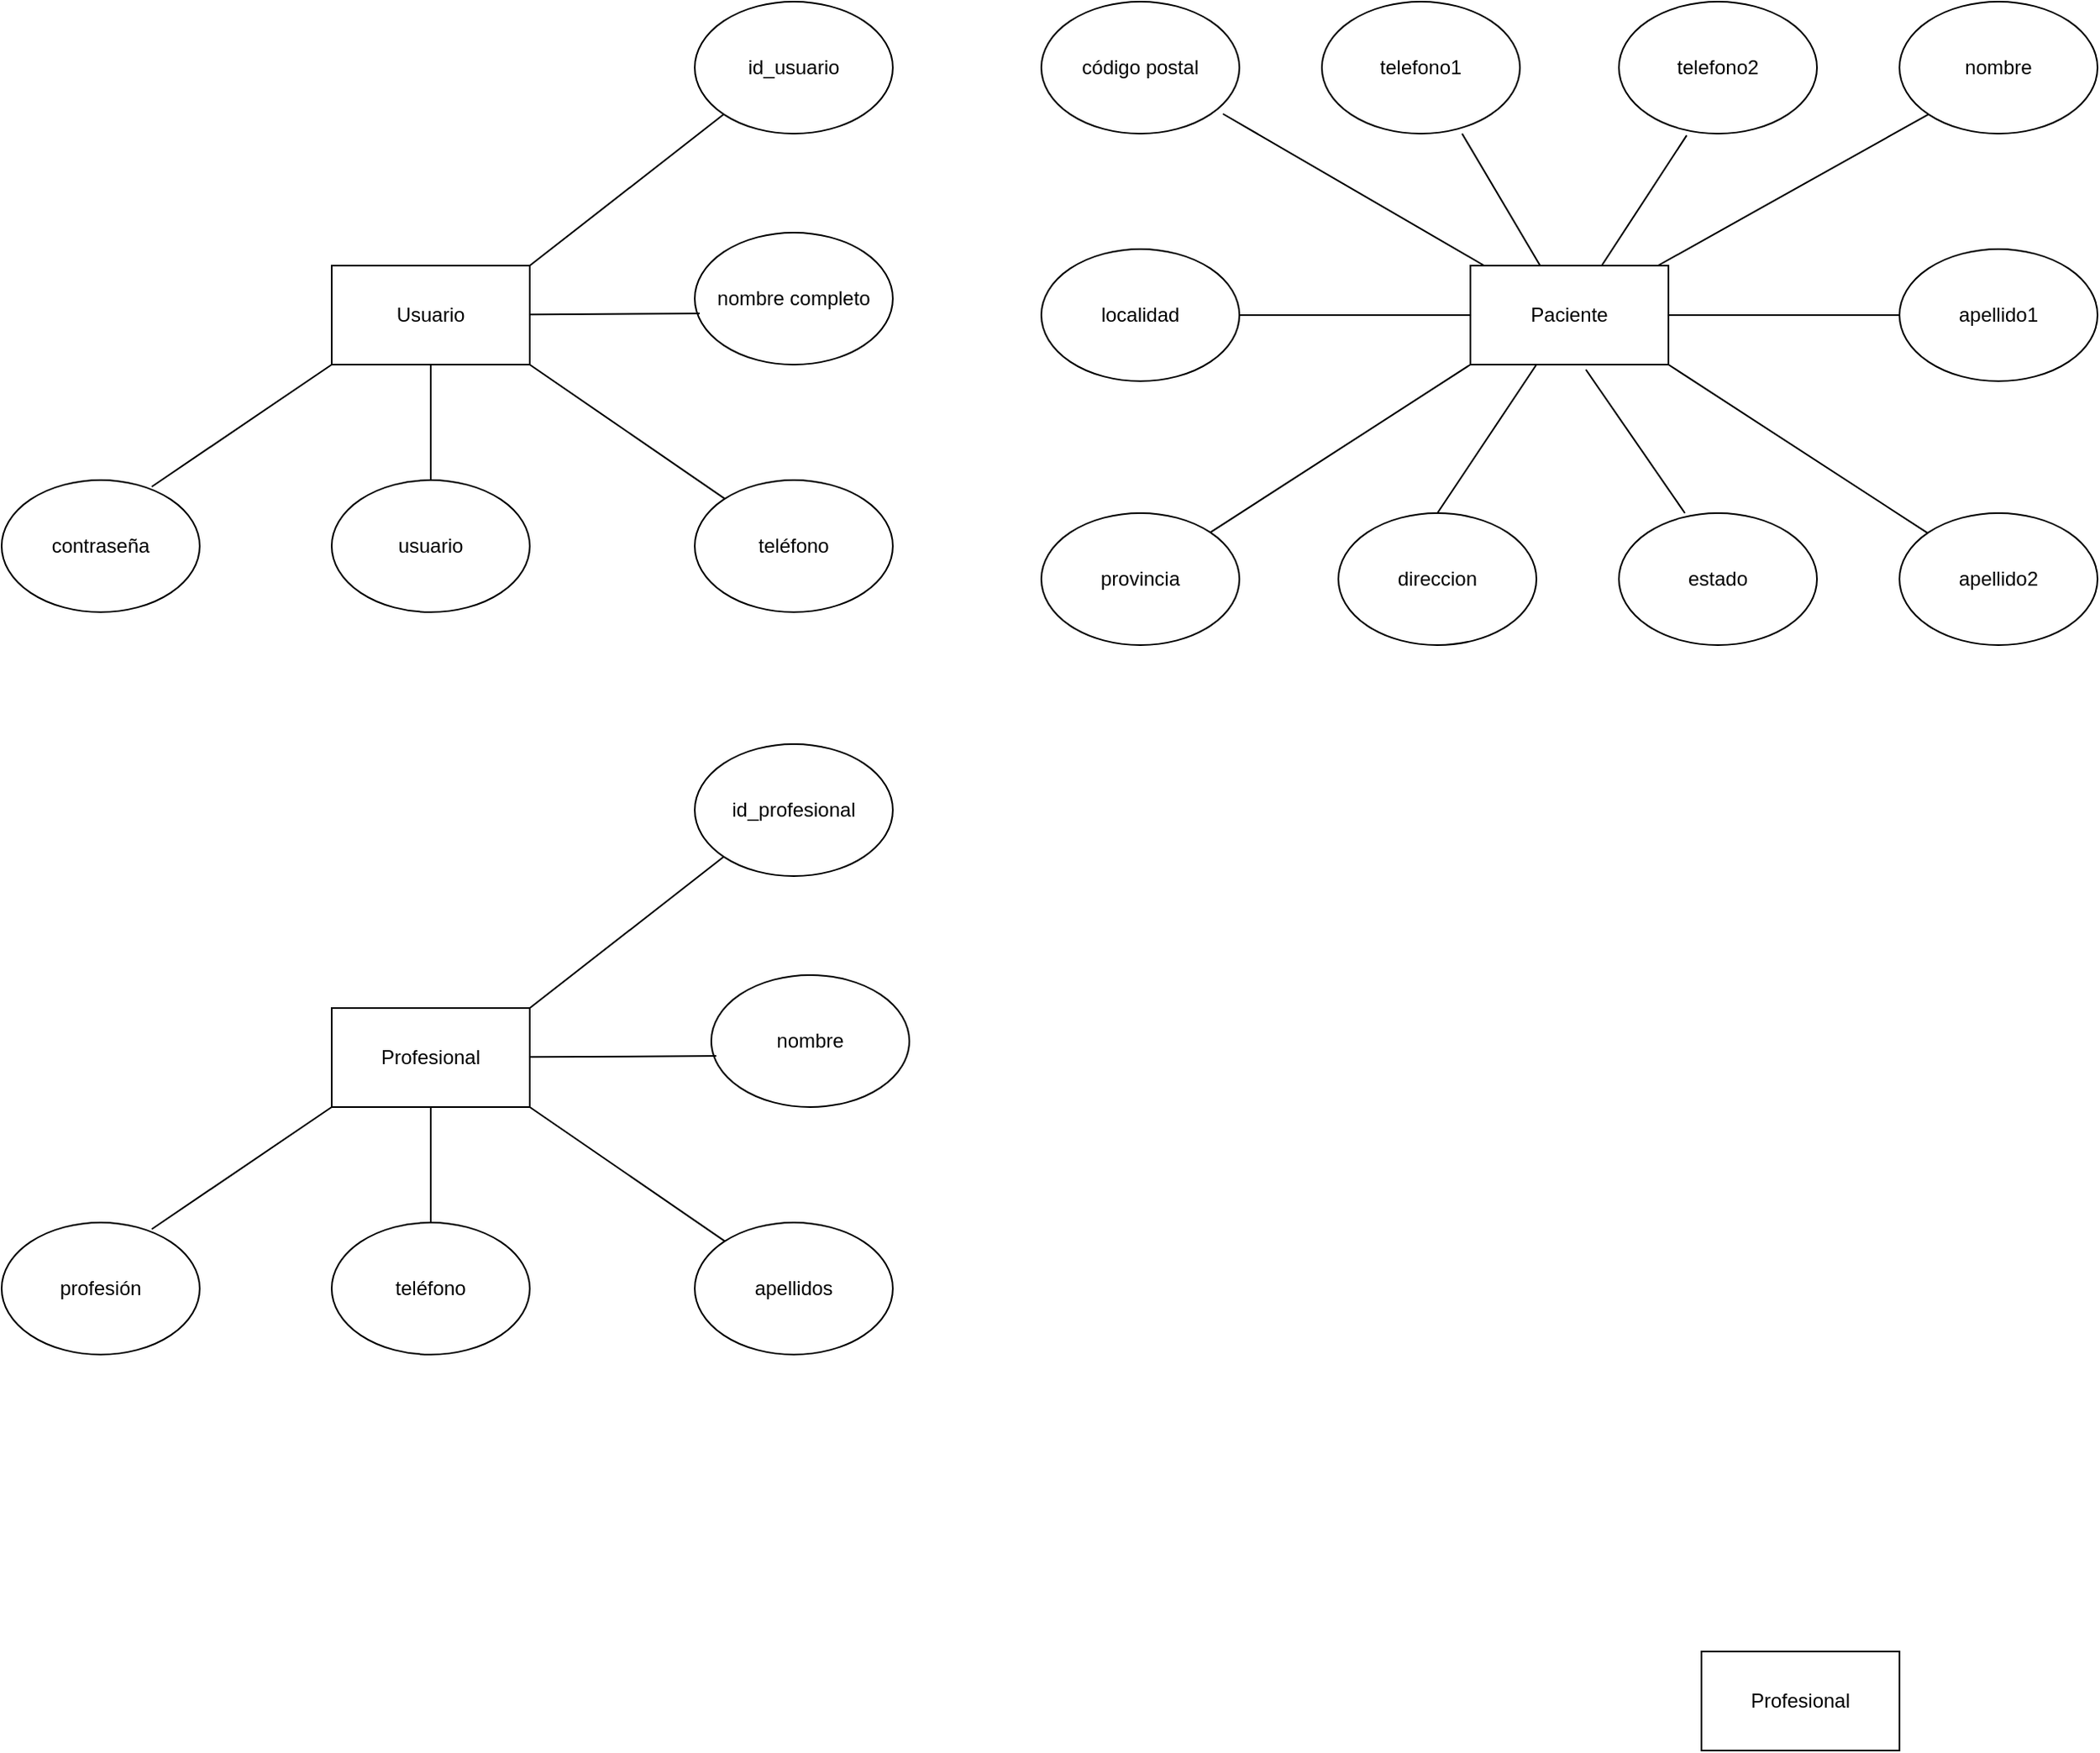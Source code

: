 <mxfile version="20.5.1" type="device"><diagram id="R2lEEEUBdFMjLlhIrx00" name="Page-1"><mxGraphModel dx="2272" dy="715" grid="1" gridSize="10" guides="1" tooltips="1" connect="1" arrows="1" fold="1" page="1" pageScale="1" pageWidth="850" pageHeight="1100" math="0" shadow="0" extFonts="Permanent Marker^https://fonts.googleapis.com/css?family=Permanent+Marker"><root><mxCell id="0"/><mxCell id="1" parent="0"/><mxCell id="h9nKZceH9bBTL7RA7xY2-1" value="&lt;div&gt;Usuario&lt;/div&gt;" style="rounded=0;whiteSpace=wrap;html=1;" vertex="1" parent="1"><mxGeometry x="-610" y="190" width="120" height="60" as="geometry"/></mxCell><mxCell id="h9nKZceH9bBTL7RA7xY2-3" value="&lt;div&gt;Paciente&lt;/div&gt;" style="rounded=0;whiteSpace=wrap;html=1;" vertex="1" parent="1"><mxGeometry x="80" y="190" width="120" height="60" as="geometry"/></mxCell><mxCell id="h9nKZceH9bBTL7RA7xY2-4" value="&lt;div&gt;Profesional&lt;/div&gt;" style="rounded=0;whiteSpace=wrap;html=1;" vertex="1" parent="1"><mxGeometry x="220" y="1030" width="120" height="60" as="geometry"/></mxCell><mxCell id="h9nKZceH9bBTL7RA7xY2-5" value="&lt;div&gt;id_usuario&lt;/div&gt;" style="ellipse;whiteSpace=wrap;html=1;" vertex="1" parent="1"><mxGeometry x="-390" y="30" width="120" height="80" as="geometry"/></mxCell><mxCell id="h9nKZceH9bBTL7RA7xY2-6" value="nombre completo" style="ellipse;whiteSpace=wrap;html=1;" vertex="1" parent="1"><mxGeometry x="-390" y="170" width="120" height="80" as="geometry"/></mxCell><mxCell id="h9nKZceH9bBTL7RA7xY2-7" value="&lt;div&gt;teléfono&lt;/div&gt;" style="ellipse;whiteSpace=wrap;html=1;" vertex="1" parent="1"><mxGeometry x="-390" y="320" width="120" height="80" as="geometry"/></mxCell><mxCell id="h9nKZceH9bBTL7RA7xY2-8" value="&lt;div&gt;usuario&lt;/div&gt;" style="ellipse;whiteSpace=wrap;html=1;" vertex="1" parent="1"><mxGeometry x="-610" y="320" width="120" height="80" as="geometry"/></mxCell><mxCell id="h9nKZceH9bBTL7RA7xY2-9" value="contraseña" style="ellipse;whiteSpace=wrap;html=1;" vertex="1" parent="1"><mxGeometry x="-810" y="320" width="120" height="80" as="geometry"/></mxCell><mxCell id="h9nKZceH9bBTL7RA7xY2-10" value="" style="endArrow=none;html=1;rounded=0;entryX=0;entryY=1;entryDx=0;entryDy=0;exitX=0.758;exitY=0.05;exitDx=0;exitDy=0;exitPerimeter=0;" edge="1" parent="1" source="h9nKZceH9bBTL7RA7xY2-9" target="h9nKZceH9bBTL7RA7xY2-1"><mxGeometry width="50" height="50" relative="1" as="geometry"><mxPoint x="-710" y="360" as="sourcePoint"/><mxPoint x="-660" y="310" as="targetPoint"/></mxGeometry></mxCell><mxCell id="h9nKZceH9bBTL7RA7xY2-11" value="" style="endArrow=none;html=1;rounded=0;entryX=0.5;entryY=1;entryDx=0;entryDy=0;exitX=0.5;exitY=0;exitDx=0;exitDy=0;" edge="1" parent="1" source="h9nKZceH9bBTL7RA7xY2-8" target="h9nKZceH9bBTL7RA7xY2-1"><mxGeometry width="50" height="50" relative="1" as="geometry"><mxPoint x="-340" y="440" as="sourcePoint"/><mxPoint x="-290" y="390" as="targetPoint"/></mxGeometry></mxCell><mxCell id="h9nKZceH9bBTL7RA7xY2-12" value="" style="endArrow=none;html=1;rounded=0;entryX=1;entryY=1;entryDx=0;entryDy=0;" edge="1" parent="1" source="h9nKZceH9bBTL7RA7xY2-7" target="h9nKZceH9bBTL7RA7xY2-1"><mxGeometry width="50" height="50" relative="1" as="geometry"><mxPoint x="-340" y="440" as="sourcePoint"/><mxPoint x="-290" y="390" as="targetPoint"/></mxGeometry></mxCell><mxCell id="h9nKZceH9bBTL7RA7xY2-13" value="" style="endArrow=none;html=1;rounded=0;entryX=0.025;entryY=0.613;entryDx=0;entryDy=0;entryPerimeter=0;" edge="1" parent="1" source="h9nKZceH9bBTL7RA7xY2-1" target="h9nKZceH9bBTL7RA7xY2-6"><mxGeometry width="50" height="50" relative="1" as="geometry"><mxPoint x="-340" y="440" as="sourcePoint"/><mxPoint x="-290" y="390" as="targetPoint"/></mxGeometry></mxCell><mxCell id="h9nKZceH9bBTL7RA7xY2-14" value="" style="endArrow=none;html=1;rounded=0;entryX=0;entryY=1;entryDx=0;entryDy=0;exitX=1;exitY=0;exitDx=0;exitDy=0;" edge="1" parent="1" source="h9nKZceH9bBTL7RA7xY2-1" target="h9nKZceH9bBTL7RA7xY2-5"><mxGeometry width="50" height="50" relative="1" as="geometry"><mxPoint x="-340" y="440" as="sourcePoint"/><mxPoint x="-290" y="390" as="targetPoint"/></mxGeometry></mxCell><mxCell id="h9nKZceH9bBTL7RA7xY2-17" value="&lt;div&gt;nombre&lt;/div&gt;" style="ellipse;whiteSpace=wrap;html=1;" vertex="1" parent="1"><mxGeometry x="340" y="30" width="120" height="80" as="geometry"/></mxCell><mxCell id="h9nKZceH9bBTL7RA7xY2-18" value="apellido1" style="ellipse;whiteSpace=wrap;html=1;" vertex="1" parent="1"><mxGeometry x="340" y="180" width="120" height="80" as="geometry"/></mxCell><mxCell id="h9nKZceH9bBTL7RA7xY2-19" value="&lt;div&gt;apellido2&lt;/div&gt;" style="ellipse;whiteSpace=wrap;html=1;" vertex="1" parent="1"><mxGeometry x="340" y="340" width="120" height="80" as="geometry"/></mxCell><mxCell id="h9nKZceH9bBTL7RA7xY2-20" value="direccion" style="ellipse;whiteSpace=wrap;html=1;" vertex="1" parent="1"><mxGeometry y="340" width="120" height="80" as="geometry"/></mxCell><mxCell id="h9nKZceH9bBTL7RA7xY2-21" value="provincia" style="ellipse;whiteSpace=wrap;html=1;" vertex="1" parent="1"><mxGeometry x="-180" y="340" width="120" height="80" as="geometry"/></mxCell><mxCell id="h9nKZceH9bBTL7RA7xY2-22" value="&lt;div&gt;localidad&lt;/div&gt;" style="ellipse;whiteSpace=wrap;html=1;" vertex="1" parent="1"><mxGeometry x="-180" y="180" width="120" height="80" as="geometry"/></mxCell><mxCell id="h9nKZceH9bBTL7RA7xY2-23" value="código postal" style="ellipse;whiteSpace=wrap;html=1;" vertex="1" parent="1"><mxGeometry x="-180" y="30" width="120" height="80" as="geometry"/></mxCell><mxCell id="h9nKZceH9bBTL7RA7xY2-24" value="telefono1" style="ellipse;whiteSpace=wrap;html=1;" vertex="1" parent="1"><mxGeometry x="-10" y="30" width="120" height="80" as="geometry"/></mxCell><mxCell id="h9nKZceH9bBTL7RA7xY2-25" value="&lt;div&gt;telefono2&lt;/div&gt;" style="ellipse;whiteSpace=wrap;html=1;" vertex="1" parent="1"><mxGeometry x="170" y="30" width="120" height="80" as="geometry"/></mxCell><mxCell id="h9nKZceH9bBTL7RA7xY2-26" value="" style="endArrow=none;html=1;rounded=0;entryX=0;entryY=0.5;entryDx=0;entryDy=0;exitX=1;exitY=0.5;exitDx=0;exitDy=0;" edge="1" parent="1" source="h9nKZceH9bBTL7RA7xY2-3" target="h9nKZceH9bBTL7RA7xY2-18"><mxGeometry width="50" height="50" relative="1" as="geometry"><mxPoint x="300" y="220" as="sourcePoint"/><mxPoint x="350" y="170" as="targetPoint"/></mxGeometry></mxCell><mxCell id="h9nKZceH9bBTL7RA7xY2-27" value="" style="endArrow=none;html=1;rounded=0;entryX=0;entryY=1;entryDx=0;entryDy=0;" edge="1" parent="1" source="h9nKZceH9bBTL7RA7xY2-3" target="h9nKZceH9bBTL7RA7xY2-17"><mxGeometry width="50" height="50" relative="1" as="geometry"><mxPoint x="300" y="220" as="sourcePoint"/><mxPoint x="350" y="170" as="targetPoint"/></mxGeometry></mxCell><mxCell id="h9nKZceH9bBTL7RA7xY2-28" value="" style="endArrow=none;html=1;rounded=0;entryX=0.342;entryY=1.013;entryDx=0;entryDy=0;entryPerimeter=0;" edge="1" parent="1" source="h9nKZceH9bBTL7RA7xY2-3" target="h9nKZceH9bBTL7RA7xY2-25"><mxGeometry width="50" height="50" relative="1" as="geometry"><mxPoint x="300" y="220" as="sourcePoint"/><mxPoint x="350" y="170" as="targetPoint"/></mxGeometry></mxCell><mxCell id="h9nKZceH9bBTL7RA7xY2-29" value="" style="endArrow=none;html=1;rounded=0;entryX=0.708;entryY=1;entryDx=0;entryDy=0;entryPerimeter=0;" edge="1" parent="1" source="h9nKZceH9bBTL7RA7xY2-3" target="h9nKZceH9bBTL7RA7xY2-24"><mxGeometry width="50" height="50" relative="1" as="geometry"><mxPoint x="300" y="220" as="sourcePoint"/><mxPoint x="350" y="170" as="targetPoint"/></mxGeometry></mxCell><mxCell id="h9nKZceH9bBTL7RA7xY2-30" value="" style="endArrow=none;html=1;rounded=0;entryX=0.917;entryY=0.85;entryDx=0;entryDy=0;entryPerimeter=0;" edge="1" parent="1" source="h9nKZceH9bBTL7RA7xY2-3" target="h9nKZceH9bBTL7RA7xY2-23"><mxGeometry width="50" height="50" relative="1" as="geometry"><mxPoint x="300" y="220" as="sourcePoint"/><mxPoint x="350" y="170" as="targetPoint"/></mxGeometry></mxCell><mxCell id="h9nKZceH9bBTL7RA7xY2-31" value="" style="endArrow=none;html=1;rounded=0;" edge="1" parent="1" target="h9nKZceH9bBTL7RA7xY2-22"><mxGeometry width="50" height="50" relative="1" as="geometry"><mxPoint x="80" y="220" as="sourcePoint"/><mxPoint x="350" y="170" as="targetPoint"/></mxGeometry></mxCell><mxCell id="h9nKZceH9bBTL7RA7xY2-32" value="" style="endArrow=none;html=1;rounded=0;entryX=0;entryY=1;entryDx=0;entryDy=0;exitX=1;exitY=0;exitDx=0;exitDy=0;" edge="1" parent="1" source="h9nKZceH9bBTL7RA7xY2-21" target="h9nKZceH9bBTL7RA7xY2-3"><mxGeometry width="50" height="50" relative="1" as="geometry"><mxPoint x="-80" y="360" as="sourcePoint"/><mxPoint x="350" y="170" as="targetPoint"/></mxGeometry></mxCell><mxCell id="h9nKZceH9bBTL7RA7xY2-33" value="" style="endArrow=none;html=1;rounded=0;entryX=0.5;entryY=0;entryDx=0;entryDy=0;" edge="1" parent="1" source="h9nKZceH9bBTL7RA7xY2-3" target="h9nKZceH9bBTL7RA7xY2-20"><mxGeometry width="50" height="50" relative="1" as="geometry"><mxPoint x="300" y="220" as="sourcePoint"/><mxPoint x="350" y="170" as="targetPoint"/></mxGeometry></mxCell><mxCell id="h9nKZceH9bBTL7RA7xY2-34" value="" style="endArrow=none;html=1;rounded=0;exitX=1;exitY=1;exitDx=0;exitDy=0;" edge="1" parent="1" source="h9nKZceH9bBTL7RA7xY2-3" target="h9nKZceH9bBTL7RA7xY2-19"><mxGeometry width="50" height="50" relative="1" as="geometry"><mxPoint x="300" y="220" as="sourcePoint"/><mxPoint x="350" y="170" as="targetPoint"/></mxGeometry></mxCell><mxCell id="h9nKZceH9bBTL7RA7xY2-35" value="estado" style="ellipse;whiteSpace=wrap;html=1;" vertex="1" parent="1"><mxGeometry x="170" y="340" width="120" height="80" as="geometry"/></mxCell><mxCell id="h9nKZceH9bBTL7RA7xY2-36" value="" style="endArrow=none;html=1;rounded=0;exitX=0.583;exitY=1.05;exitDx=0;exitDy=0;exitPerimeter=0;entryX=0.333;entryY=0;entryDx=0;entryDy=0;entryPerimeter=0;" edge="1" parent="1" source="h9nKZceH9bBTL7RA7xY2-3" target="h9nKZceH9bBTL7RA7xY2-35"><mxGeometry width="50" height="50" relative="1" as="geometry"><mxPoint x="300" y="130" as="sourcePoint"/><mxPoint x="350" y="80" as="targetPoint"/></mxGeometry></mxCell><mxCell id="h9nKZceH9bBTL7RA7xY2-40" value="Profesional" style="rounded=0;whiteSpace=wrap;html=1;" vertex="1" parent="1"><mxGeometry x="-610" y="640" width="120" height="60" as="geometry"/></mxCell><mxCell id="h9nKZceH9bBTL7RA7xY2-41" value="id_profesional" style="ellipse;whiteSpace=wrap;html=1;" vertex="1" parent="1"><mxGeometry x="-390" y="480" width="120" height="80" as="geometry"/></mxCell><mxCell id="h9nKZceH9bBTL7RA7xY2-42" value="nombre" style="ellipse;whiteSpace=wrap;html=1;" vertex="1" parent="1"><mxGeometry x="-380" y="620" width="120" height="80" as="geometry"/></mxCell><mxCell id="h9nKZceH9bBTL7RA7xY2-43" value="apellidos" style="ellipse;whiteSpace=wrap;html=1;" vertex="1" parent="1"><mxGeometry x="-390" y="770" width="120" height="80" as="geometry"/></mxCell><mxCell id="h9nKZceH9bBTL7RA7xY2-44" value="teléfono" style="ellipse;whiteSpace=wrap;html=1;" vertex="1" parent="1"><mxGeometry x="-610" y="770" width="120" height="80" as="geometry"/></mxCell><mxCell id="h9nKZceH9bBTL7RA7xY2-45" value="profesión" style="ellipse;whiteSpace=wrap;html=1;" vertex="1" parent="1"><mxGeometry x="-810" y="770" width="120" height="80" as="geometry"/></mxCell><mxCell id="h9nKZceH9bBTL7RA7xY2-46" value="" style="endArrow=none;html=1;rounded=0;entryX=0;entryY=1;entryDx=0;entryDy=0;exitX=0.758;exitY=0.05;exitDx=0;exitDy=0;exitPerimeter=0;" edge="1" parent="1" source="h9nKZceH9bBTL7RA7xY2-45" target="h9nKZceH9bBTL7RA7xY2-40"><mxGeometry width="50" height="50" relative="1" as="geometry"><mxPoint x="-710" y="810" as="sourcePoint"/><mxPoint x="-660" y="760" as="targetPoint"/></mxGeometry></mxCell><mxCell id="h9nKZceH9bBTL7RA7xY2-47" value="" style="endArrow=none;html=1;rounded=0;entryX=0.5;entryY=1;entryDx=0;entryDy=0;exitX=0.5;exitY=0;exitDx=0;exitDy=0;" edge="1" parent="1" source="h9nKZceH9bBTL7RA7xY2-44" target="h9nKZceH9bBTL7RA7xY2-40"><mxGeometry width="50" height="50" relative="1" as="geometry"><mxPoint x="-340" y="890" as="sourcePoint"/><mxPoint x="-290" y="840" as="targetPoint"/></mxGeometry></mxCell><mxCell id="h9nKZceH9bBTL7RA7xY2-48" value="" style="endArrow=none;html=1;rounded=0;entryX=1;entryY=1;entryDx=0;entryDy=0;" edge="1" parent="1" source="h9nKZceH9bBTL7RA7xY2-43" target="h9nKZceH9bBTL7RA7xY2-40"><mxGeometry width="50" height="50" relative="1" as="geometry"><mxPoint x="-340" y="890" as="sourcePoint"/><mxPoint x="-290" y="840" as="targetPoint"/></mxGeometry></mxCell><mxCell id="h9nKZceH9bBTL7RA7xY2-49" value="" style="endArrow=none;html=1;rounded=0;entryX=0.025;entryY=0.613;entryDx=0;entryDy=0;entryPerimeter=0;" edge="1" parent="1" source="h9nKZceH9bBTL7RA7xY2-40" target="h9nKZceH9bBTL7RA7xY2-42"><mxGeometry width="50" height="50" relative="1" as="geometry"><mxPoint x="-340" y="890" as="sourcePoint"/><mxPoint x="-290" y="840" as="targetPoint"/></mxGeometry></mxCell><mxCell id="h9nKZceH9bBTL7RA7xY2-50" value="" style="endArrow=none;html=1;rounded=0;entryX=0;entryY=1;entryDx=0;entryDy=0;exitX=1;exitY=0;exitDx=0;exitDy=0;" edge="1" parent="1" source="h9nKZceH9bBTL7RA7xY2-40" target="h9nKZceH9bBTL7RA7xY2-41"><mxGeometry width="50" height="50" relative="1" as="geometry"><mxPoint x="-340" y="890" as="sourcePoint"/><mxPoint x="-290" y="840" as="targetPoint"/></mxGeometry></mxCell></root></mxGraphModel></diagram></mxfile>